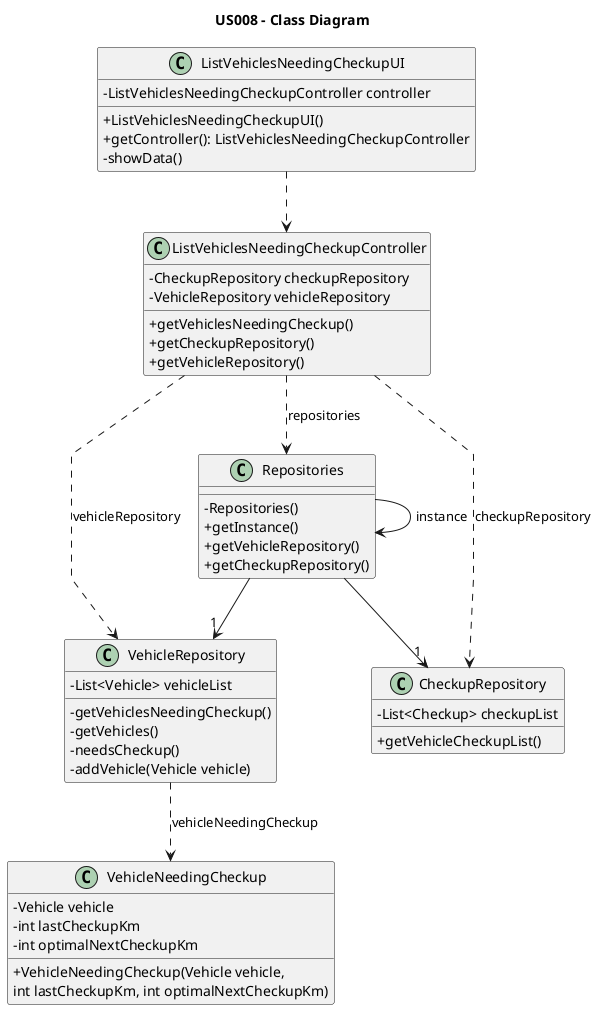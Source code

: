 @startuml
'skinparam monochrome true
skinparam packageStyle rectangle
skinparam shadowing false
skinparam linetype polyline
'skinparam linetype orto

skinparam classAttributeIconSize 0
Title US008 - Class Diagram

'left to right direction

Class ListVehiclesNeedingCheckupUI {
    -ListVehiclesNeedingCheckupController controller
    +ListVehiclesNeedingCheckupUI()
    +getController(): ListVehiclesNeedingCheckupController
    -showData()
}

Class ListVehiclesNeedingCheckupController {
    -CheckupRepository checkupRepository
    -VehicleRepository vehicleRepository
    +getVehiclesNeedingCheckup()
    +getCheckupRepository()
    +getVehicleRepository()
}

Class Repositories{
    -Repositories()
    +getInstance()
    +getVehicleRepository()
    +getCheckupRepository()
}

Class VehicleRepository {
    -List<Vehicle> vehicleList
    -getVehiclesNeedingCheckup()
    -getVehicles()
    -needsCheckup()
    -addVehicle(Vehicle vehicle)
}

Class CheckupRepository {
    -List<Checkup> checkupList
    +getVehicleCheckupList()
}

Class VehicleNeedingCheckup{
    -Vehicle vehicle
    -int lastCheckupKm
    -int optimalNextCheckupKm
    +VehicleNeedingCheckup(Vehicle vehicle,\nint lastCheckupKm, int optimalNextCheckupKm)
}

ListVehiclesNeedingCheckupUI ..> ListVehiclesNeedingCheckupController
ListVehiclesNeedingCheckupController ..> Repositories : "repositories"
ListVehiclesNeedingCheckupController ..> VehicleRepository : vehicleRepository
ListVehiclesNeedingCheckupController ..> CheckupRepository : checkupRepository
Repositories --> "1" VehicleRepository
Repositories --> "1" CheckupRepository
VehicleRepository ..> VehicleNeedingCheckup : vehicleNeedingCheckup
Repositories -> Repositories : "instance"


@enduml